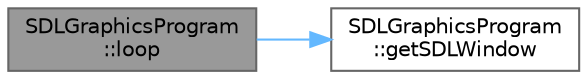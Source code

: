 digraph "SDLGraphicsProgram::loop"
{
 // LATEX_PDF_SIZE
  bgcolor="transparent";
  edge [fontname=Helvetica,fontsize=10,labelfontname=Helvetica,labelfontsize=10];
  node [fontname=Helvetica,fontsize=10,shape=box,height=0.2,width=0.4];
  rankdir="LR";
  Node1 [id="Node000001",label="SDLGraphicsProgram\l::loop",height=0.2,width=0.4,color="gray40", fillcolor="grey60", style="filled", fontcolor="black",tooltip="Main loop that runs indefinitely."];
  Node1 -> Node2 [id="edge2_Node000001_Node000002",color="steelblue1",style="solid",tooltip=" "];
  Node2 [id="Node000002",label="SDLGraphicsProgram\l::getSDLWindow",height=0.2,width=0.4,color="grey40", fillcolor="white", style="filled",URL="$class_s_d_l_graphics_program.html#a42e9554ec5b497551530bd5a8ca9585f",tooltip="Gets a pointer to the SDL window."];
}
